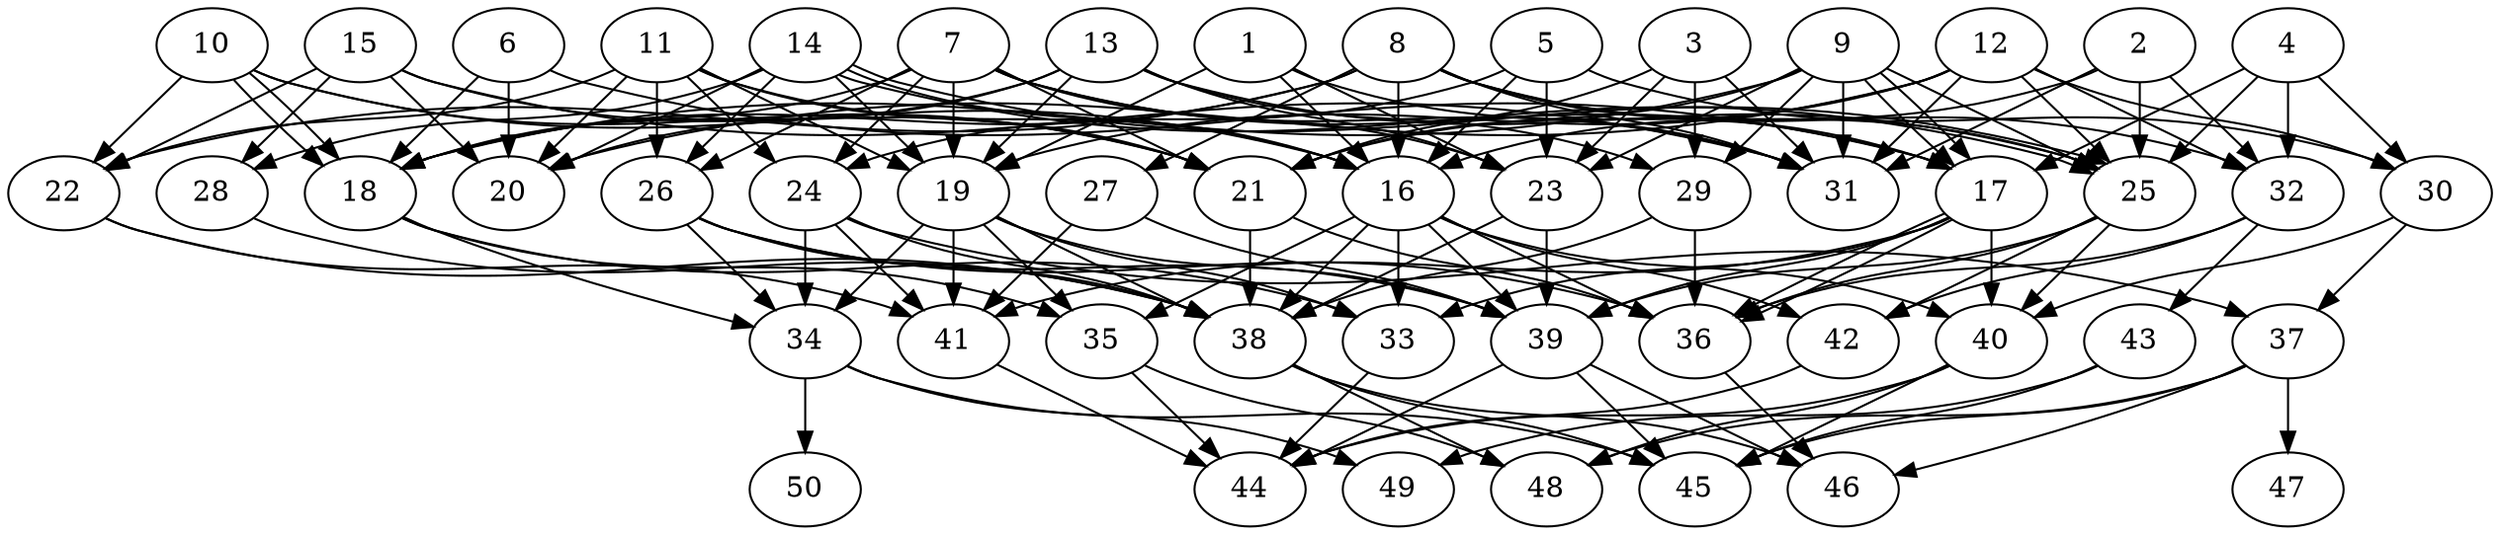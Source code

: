 // DAG automatically generated by daggen at Thu Oct  3 14:07:57 2019
// ./daggen --dot -n 50 --ccr 0.4 --fat 0.7 --regular 0.5 --density 0.5 --mindata 5242880 --maxdata 52428800 
digraph G {
  1 [size="32865280", alpha="0.20", expect_size="13146112"] 
  1 -> 16 [size ="13146112"]
  1 -> 19 [size ="13146112"]
  1 -> 23 [size ="13146112"]
  1 -> 31 [size ="13146112"]
  2 [size="13888000", alpha="0.08", expect_size="5555200"] 
  2 -> 16 [size ="5555200"]
  2 -> 25 [size ="5555200"]
  2 -> 31 [size ="5555200"]
  2 -> 32 [size ="5555200"]
  3 [size="56988160", alpha="0.13", expect_size="22795264"] 
  3 -> 21 [size ="22795264"]
  3 -> 23 [size ="22795264"]
  3 -> 29 [size ="22795264"]
  3 -> 31 [size ="22795264"]
  4 [size="34475520", alpha="0.07", expect_size="13790208"] 
  4 -> 17 [size ="13790208"]
  4 -> 25 [size ="13790208"]
  4 -> 30 [size ="13790208"]
  4 -> 32 [size ="13790208"]
  5 [size="74437120", alpha="0.18", expect_size="29774848"] 
  5 -> 16 [size ="29774848"]
  5 -> 23 [size ="29774848"]
  5 -> 24 [size ="29774848"]
  5 -> 30 [size ="29774848"]
  6 [size="59261440", alpha="0.02", expect_size="23704576"] 
  6 -> 17 [size ="23704576"]
  6 -> 18 [size ="23704576"]
  6 -> 20 [size ="23704576"]
  7 [size="81891840", alpha="0.16", expect_size="32756736"] 
  7 -> 17 [size ="32756736"]
  7 -> 18 [size ="32756736"]
  7 -> 19 [size ="32756736"]
  7 -> 21 [size ="32756736"]
  7 -> 23 [size ="32756736"]
  7 -> 24 [size ="32756736"]
  7 -> 26 [size ="32756736"]
  7 -> 31 [size ="32756736"]
  8 [size="27000320", alpha="0.05", expect_size="10800128"] 
  8 -> 16 [size ="10800128"]
  8 -> 17 [size ="10800128"]
  8 -> 18 [size ="10800128"]
  8 -> 22 [size ="10800128"]
  8 -> 25 [size ="10800128"]
  8 -> 27 [size ="10800128"]
  8 -> 31 [size ="10800128"]
  8 -> 32 [size ="10800128"]
  9 [size="30643200", alpha="0.03", expect_size="12257280"] 
  9 -> 17 [size ="12257280"]
  9 -> 17 [size ="12257280"]
  9 -> 18 [size ="12257280"]
  9 -> 21 [size ="12257280"]
  9 -> 23 [size ="12257280"]
  9 -> 25 [size ="12257280"]
  9 -> 29 [size ="12257280"]
  9 -> 31 [size ="12257280"]
  10 [size="94164480", alpha="0.09", expect_size="37665792"] 
  10 -> 16 [size ="37665792"]
  10 -> 18 [size ="37665792"]
  10 -> 18 [size ="37665792"]
  10 -> 21 [size ="37665792"]
  10 -> 22 [size ="37665792"]
  11 [size="59699200", alpha="0.05", expect_size="23879680"] 
  11 -> 16 [size ="23879680"]
  11 -> 19 [size ="23879680"]
  11 -> 20 [size ="23879680"]
  11 -> 21 [size ="23879680"]
  11 -> 22 [size ="23879680"]
  11 -> 24 [size ="23879680"]
  11 -> 26 [size ="23879680"]
  12 [size="57397760", alpha="0.08", expect_size="22959104"] 
  12 -> 19 [size ="22959104"]
  12 -> 20 [size ="22959104"]
  12 -> 21 [size ="22959104"]
  12 -> 25 [size ="22959104"]
  12 -> 30 [size ="22959104"]
  12 -> 31 [size ="22959104"]
  12 -> 32 [size ="22959104"]
  13 [size="101867520", alpha="0.18", expect_size="40747008"] 
  13 -> 18 [size ="40747008"]
  13 -> 19 [size ="40747008"]
  13 -> 20 [size ="40747008"]
  13 -> 23 [size ="40747008"]
  13 -> 25 [size ="40747008"]
  13 -> 29 [size ="40747008"]
  14 [size="61752320", alpha="0.05", expect_size="24700928"] 
  14 -> 16 [size ="24700928"]
  14 -> 19 [size ="24700928"]
  14 -> 20 [size ="24700928"]
  14 -> 25 [size ="24700928"]
  14 -> 25 [size ="24700928"]
  14 -> 26 [size ="24700928"]
  14 -> 28 [size ="24700928"]
  15 [size="103034880", alpha="0.02", expect_size="41213952"] 
  15 -> 20 [size ="41213952"]
  15 -> 21 [size ="41213952"]
  15 -> 22 [size ="41213952"]
  15 -> 28 [size ="41213952"]
  15 -> 31 [size ="41213952"]
  16 [size="89164800", alpha="0.14", expect_size="35665920"] 
  16 -> 33 [size ="35665920"]
  16 -> 35 [size ="35665920"]
  16 -> 36 [size ="35665920"]
  16 -> 38 [size ="35665920"]
  16 -> 39 [size ="35665920"]
  16 -> 40 [size ="35665920"]
  16 -> 42 [size ="35665920"]
  17 [size="103016960", alpha="0.13", expect_size="41206784"] 
  17 -> 33 [size ="41206784"]
  17 -> 36 [size ="41206784"]
  17 -> 36 [size ="41206784"]
  17 -> 39 [size ="41206784"]
  17 -> 40 [size ="41206784"]
  17 -> 41 [size ="41206784"]
  18 [size="81052160", alpha="0.06", expect_size="32420864"] 
  18 -> 33 [size ="32420864"]
  18 -> 34 [size ="32420864"]
  18 -> 35 [size ="32420864"]
  19 [size="112875520", alpha="0.04", expect_size="45150208"] 
  19 -> 33 [size ="45150208"]
  19 -> 34 [size ="45150208"]
  19 -> 35 [size ="45150208"]
  19 -> 38 [size ="45150208"]
  19 -> 39 [size ="45150208"]
  19 -> 41 [size ="45150208"]
  20 [size="13163520", alpha="0.15", expect_size="5265408"] 
  21 [size="66219520", alpha="0.09", expect_size="26487808"] 
  21 -> 36 [size ="26487808"]
  21 -> 38 [size ="26487808"]
  22 [size="97128960", alpha="0.03", expect_size="38851584"] 
  22 -> 38 [size ="38851584"]
  22 -> 41 [size ="38851584"]
  23 [size="25866240", alpha="0.05", expect_size="10346496"] 
  23 -> 38 [size ="10346496"]
  23 -> 39 [size ="10346496"]
  24 [size="14369280", alpha="0.10", expect_size="5747712"] 
  24 -> 34 [size ="5747712"]
  24 -> 37 [size ="5747712"]
  24 -> 38 [size ="5747712"]
  24 -> 41 [size ="5747712"]
  25 [size="44285440", alpha="0.06", expect_size="17714176"] 
  25 -> 36 [size ="17714176"]
  25 -> 39 [size ="17714176"]
  25 -> 40 [size ="17714176"]
  25 -> 42 [size ="17714176"]
  26 [size="54963200", alpha="0.09", expect_size="21985280"] 
  26 -> 34 [size ="21985280"]
  26 -> 36 [size ="21985280"]
  26 -> 38 [size ="21985280"]
  26 -> 39 [size ="21985280"]
  27 [size="17402880", alpha="0.04", expect_size="6961152"] 
  27 -> 39 [size ="6961152"]
  27 -> 41 [size ="6961152"]
  28 [size="95718400", alpha="0.02", expect_size="38287360"] 
  28 -> 38 [size ="38287360"]
  29 [size="14635520", alpha="0.02", expect_size="5854208"] 
  29 -> 36 [size ="5854208"]
  29 -> 38 [size ="5854208"]
  30 [size="39068160", alpha="0.16", expect_size="15627264"] 
  30 -> 37 [size ="15627264"]
  30 -> 40 [size ="15627264"]
  31 [size="126609920", alpha="0.18", expect_size="50643968"] 
  32 [size="61084160", alpha="0.08", expect_size="24433664"] 
  32 -> 36 [size ="24433664"]
  32 -> 42 [size ="24433664"]
  32 -> 43 [size ="24433664"]
  33 [size="79206400", alpha="0.13", expect_size="31682560"] 
  33 -> 44 [size ="31682560"]
  34 [size="106892800", alpha="0.06", expect_size="42757120"] 
  34 -> 45 [size ="42757120"]
  34 -> 49 [size ="42757120"]
  34 -> 50 [size ="42757120"]
  35 [size="47546880", alpha="0.14", expect_size="19018752"] 
  35 -> 44 [size ="19018752"]
  35 -> 48 [size ="19018752"]
  36 [size="80465920", alpha="0.15", expect_size="32186368"] 
  36 -> 46 [size ="32186368"]
  37 [size="15879680", alpha="0.11", expect_size="6351872"] 
  37 -> 45 [size ="6351872"]
  37 -> 46 [size ="6351872"]
  37 -> 47 [size ="6351872"]
  37 -> 48 [size ="6351872"]
  38 [size="40537600", alpha="0.19", expect_size="16215040"] 
  38 -> 45 [size ="16215040"]
  38 -> 46 [size ="16215040"]
  38 -> 48 [size ="16215040"]
  39 [size="50368000", alpha="0.04", expect_size="20147200"] 
  39 -> 44 [size ="20147200"]
  39 -> 45 [size ="20147200"]
  39 -> 46 [size ="20147200"]
  40 [size="62906880", alpha="0.08", expect_size="25162752"] 
  40 -> 44 [size ="25162752"]
  40 -> 45 [size ="25162752"]
  40 -> 48 [size ="25162752"]
  41 [size="41251840", alpha="0.02", expect_size="16500736"] 
  41 -> 44 [size ="16500736"]
  42 [size="31989760", alpha="0.10", expect_size="12795904"] 
  42 -> 44 [size ="12795904"]
  43 [size="79418880", alpha="0.00", expect_size="31767552"] 
  43 -> 45 [size ="31767552"]
  43 -> 49 [size ="31767552"]
  44 [size="36367360", alpha="0.11", expect_size="14546944"] 
  45 [size="69445120", alpha="0.06", expect_size="27778048"] 
  46 [size="32652800", alpha="0.09", expect_size="13061120"] 
  47 [size="120015360", alpha="0.13", expect_size="48006144"] 
  48 [size="67545600", alpha="0.10", expect_size="27018240"] 
  49 [size="61155840", alpha="0.08", expect_size="24462336"] 
  50 [size="82649600", alpha="0.10", expect_size="33059840"] 
}
